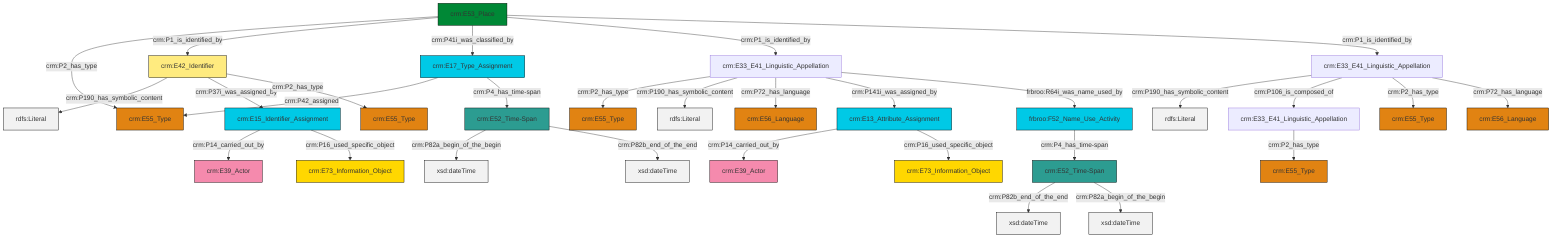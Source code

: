 graph TD
classDef Literal fill:#f2f2f2,stroke:#000000;
classDef CRM_Entity fill:#FFFFFF,stroke:#000000;
classDef Temporal_Entity fill:#00C9E6, stroke:#000000;
classDef Type fill:#E18312, stroke:#000000;
classDef Time-Span fill:#2C9C91, stroke:#000000;
classDef Appellation fill:#FFEB7F, stroke:#000000;
classDef Place fill:#008836, stroke:#000000;
classDef Persistent_Item fill:#B266B2, stroke:#000000;
classDef Conceptual_Object fill:#FFD700, stroke:#000000;
classDef Physical_Thing fill:#D2B48C, stroke:#000000;
classDef Actor fill:#f58aad, stroke:#000000;
classDef PC_Classes fill:#4ce600, stroke:#000000;
classDef Multi fill:#cccccc,stroke:#000000;

2["crm:E33_E41_Linguistic_Appellation"]:::Default -->|crm:P190_has_symbolic_content| 3[rdfs:Literal]:::Literal
4["crm:E42_Identifier"]:::Appellation -->|crm:P190_has_symbolic_content| 5[rdfs:Literal]:::Literal
2["crm:E33_E41_Linguistic_Appellation"]:::Default -->|crm:P106_is_composed_of| 8["crm:E33_E41_Linguistic_Appellation"]:::Default
6["crm:E53_Place"]:::Place -->|crm:P2_has_type| 9["crm:E55_Type"]:::Type
10["crm:E17_Type_Assignment"]:::Temporal_Entity -->|crm:P42_assigned| 9["crm:E55_Type"]:::Type
11["crm:E33_E41_Linguistic_Appellation"]:::Default -->|crm:P2_has_type| 12["crm:E55_Type"]:::Type
11["crm:E33_E41_Linguistic_Appellation"]:::Default -->|crm:P190_has_symbolic_content| 13[rdfs:Literal]:::Literal
6["crm:E53_Place"]:::Place -->|crm:P1_is_identified_by| 4["crm:E42_Identifier"]:::Appellation
22["crm:E13_Attribute_Assignment"]:::Temporal_Entity -->|crm:P14_carried_out_by| 23["crm:E39_Actor"]:::Actor
24["crm:E15_Identifier_Assignment"]:::Temporal_Entity -->|crm:P14_carried_out_by| 0["crm:E39_Actor"]:::Actor
4["crm:E42_Identifier"]:::Appellation -->|crm:P37i_was_assigned_by| 24["crm:E15_Identifier_Assignment"]:::Temporal_Entity
11["crm:E33_E41_Linguistic_Appellation"]:::Default -->|crm:P72_has_language| 25["crm:E56_Language"]:::Type
22["crm:E13_Attribute_Assignment"]:::Temporal_Entity -->|crm:P16_used_specific_object| 26["crm:E73_Information_Object"]:::Conceptual_Object
28["crm:E52_Time-Span"]:::Time-Span -->|crm:P82a_begin_of_the_begin| 32[xsd:dateTime]:::Literal
11["crm:E33_E41_Linguistic_Appellation"]:::Default -->|crm:P141i_was_assigned_by| 22["crm:E13_Attribute_Assignment"]:::Temporal_Entity
6["crm:E53_Place"]:::Place -->|crm:P41i_was_classified_by| 10["crm:E17_Type_Assignment"]:::Temporal_Entity
28["crm:E52_Time-Span"]:::Time-Span -->|crm:P82b_end_of_the_end| 36[xsd:dateTime]:::Literal
24["crm:E15_Identifier_Assignment"]:::Temporal_Entity -->|crm:P16_used_specific_object| 38["crm:E73_Information_Object"]:::Conceptual_Object
6["crm:E53_Place"]:::Place -->|crm:P1_is_identified_by| 11["crm:E33_E41_Linguistic_Appellation"]:::Default
11["crm:E33_E41_Linguistic_Appellation"]:::Default -->|frbroo:R64i_was_name_used_by| 33["frbroo:F52_Name_Use_Activity"]:::Temporal_Entity
6["crm:E53_Place"]:::Place -->|crm:P1_is_identified_by| 2["crm:E33_E41_Linguistic_Appellation"]:::Default
10["crm:E17_Type_Assignment"]:::Temporal_Entity -->|crm:P4_has_time-span| 28["crm:E52_Time-Span"]:::Time-Span
2["crm:E33_E41_Linguistic_Appellation"]:::Default -->|crm:P2_has_type| 14["crm:E55_Type"]:::Type
2["crm:E33_E41_Linguistic_Appellation"]:::Default -->|crm:P72_has_language| 41["crm:E56_Language"]:::Type
8["crm:E33_E41_Linguistic_Appellation"]:::Default -->|crm:P2_has_type| 18["crm:E55_Type"]:::Type
43["crm:E52_Time-Span"]:::Time-Span -->|crm:P82b_end_of_the_end| 46[xsd:dateTime]:::Literal
33["frbroo:F52_Name_Use_Activity"]:::Temporal_Entity -->|crm:P4_has_time-span| 43["crm:E52_Time-Span"]:::Time-Span
4["crm:E42_Identifier"]:::Appellation -->|crm:P2_has_type| 20["crm:E55_Type"]:::Type
43["crm:E52_Time-Span"]:::Time-Span -->|crm:P82a_begin_of_the_begin| 50[xsd:dateTime]:::Literal